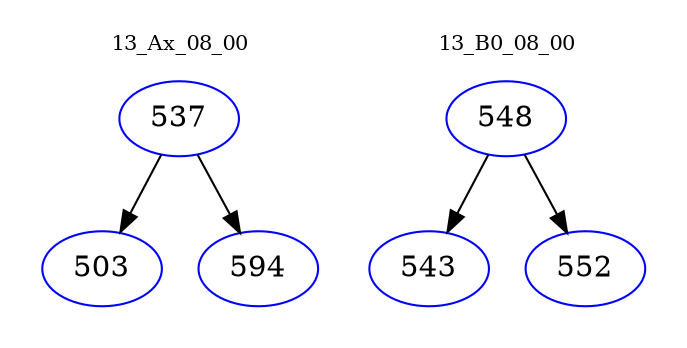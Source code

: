 digraph{
subgraph cluster_0 {
color = white
label = "13_Ax_08_00";
fontsize=10;
T0_537 [label="537", color="blue"]
T0_537 -> T0_503 [color="black"]
T0_503 [label="503", color="blue"]
T0_537 -> T0_594 [color="black"]
T0_594 [label="594", color="blue"]
}
subgraph cluster_1 {
color = white
label = "13_B0_08_00";
fontsize=10;
T1_548 [label="548", color="blue"]
T1_548 -> T1_543 [color="black"]
T1_543 [label="543", color="blue"]
T1_548 -> T1_552 [color="black"]
T1_552 [label="552", color="blue"]
}
}
